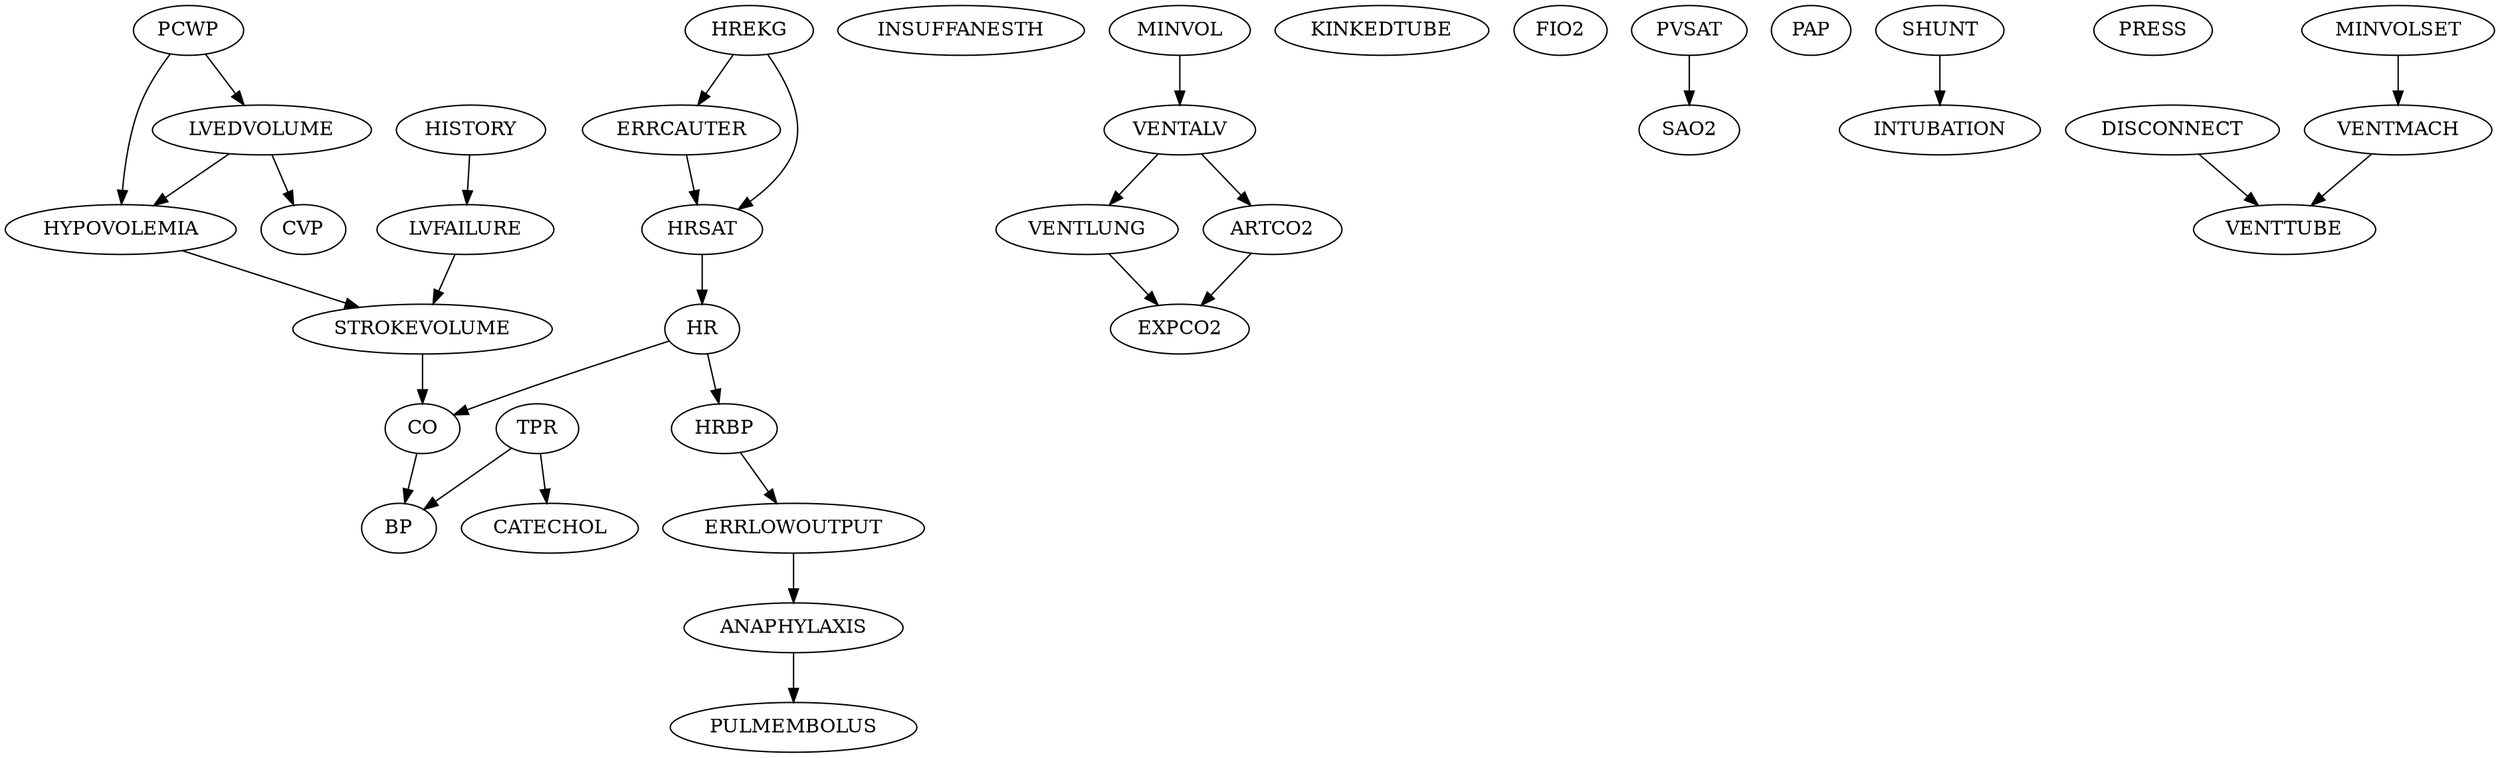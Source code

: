 digraph {
	HISTORY
	CVP
	LVEDVOLUME
	LVEDVOLUME -> CVP
	PCWP
	HYPOVOLEMIA
	LVEDVOLUME
	LVEDVOLUME -> HYPOVOLEMIA
	PCWP
	PCWP -> HYPOVOLEMIA
	LVEDVOLUME
	PCWP
	PCWP -> LVEDVOLUME
	LVFAILURE
	HISTORY
	HISTORY -> LVFAILURE
	STROKEVOLUME
	HYPOVOLEMIA
	HYPOVOLEMIA -> STROKEVOLUME
	LVFAILURE
	LVFAILURE -> STROKEVOLUME
	ERRLOWOUTPUT
	HRBP
	HRBP -> ERRLOWOUTPUT
	HRBP
	HR
	HR -> HRBP
	HREKG
	ERRCAUTER
	HREKG
	HREKG -> ERRCAUTER
	HRSAT
	HREKG
	HREKG -> HRSAT
	ERRCAUTER
	ERRCAUTER -> HRSAT
	INSUFFANESTH
	ANAPHYLAXIS
	ERRLOWOUTPUT
	ERRLOWOUTPUT -> ANAPHYLAXIS
	TPR
	EXPCO2
	VENTLUNG
	VENTLUNG -> EXPCO2
	ARTCO2
	ARTCO2 -> EXPCO2
	KINKEDTUBE
	MINVOL
	FIO2
	PVSAT
	SAO2
	PVSAT
	PVSAT -> SAO2
	PAP
	PULMEMBOLUS
	ANAPHYLAXIS
	ANAPHYLAXIS -> PULMEMBOLUS
	SHUNT
	INTUBATION
	SHUNT
	SHUNT -> INTUBATION
	PRESS
	DISCONNECT
	MINVOLSET
	VENTMACH
	MINVOLSET
	MINVOLSET -> VENTMACH
	VENTTUBE
	VENTMACH
	VENTMACH -> VENTTUBE
	DISCONNECT
	DISCONNECT -> VENTTUBE
	VENTLUNG
	VENTALV
	VENTALV -> VENTLUNG
	VENTALV
	MINVOL
	MINVOL -> VENTALV
	ARTCO2
	VENTALV
	VENTALV -> ARTCO2
	CATECHOL
	TPR
	TPR -> CATECHOL
	HR
	HRSAT
	HRSAT -> HR
	CO
	STROKEVOLUME
	STROKEVOLUME -> CO
	HR
	HR -> CO
	BP
	TPR
	TPR -> BP
	CO
	CO -> BP
}
